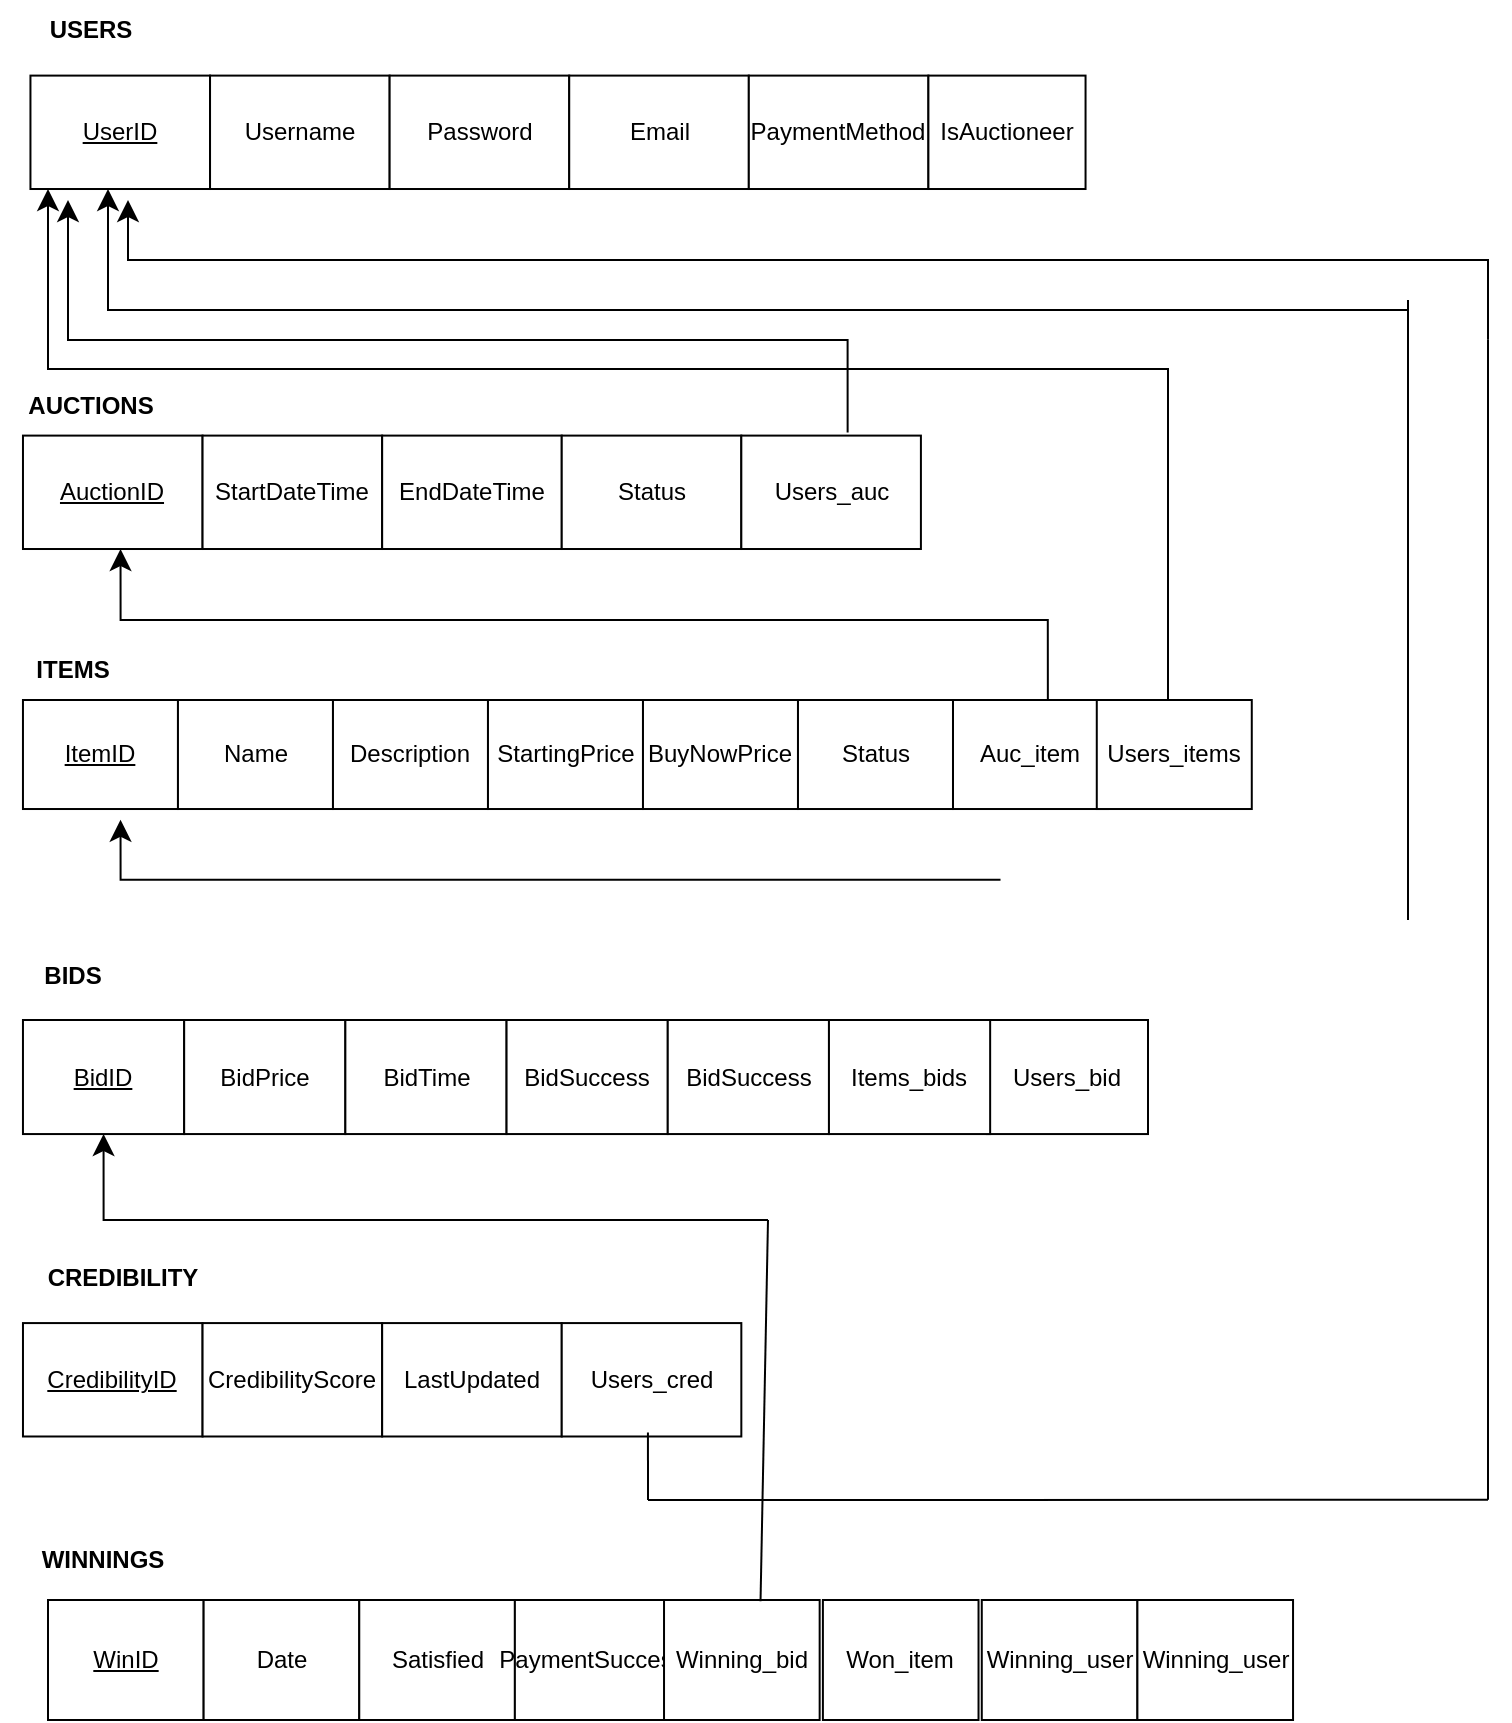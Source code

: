 <mxfile version="24.8.4">
  <diagram name="Page-1" id="BnYVNKoPdC0fC8qjrAS4">
    <mxGraphModel dx="1272" dy="807" grid="1" gridSize="10" guides="1" tooltips="1" connect="1" arrows="1" fold="1" page="1" pageScale="1" pageWidth="850" pageHeight="1100" math="0" shadow="0">
      <root>
        <mxCell id="0" />
        <mxCell id="1" parent="0" />
        <mxCell id="_s3bPg3lB8pmkuJawsRT-1" value="&lt;u&gt;UserID&lt;/u&gt;" style="rounded=0;whiteSpace=wrap;html=1;container=0;" vertex="1" parent="1">
          <mxGeometry x="41.224" y="67.802" width="89.796" height="56.703" as="geometry" />
        </mxCell>
        <mxCell id="_s3bPg3lB8pmkuJawsRT-2" value="Username" style="rounded=0;whiteSpace=wrap;html=1;container=0;" vertex="1" parent="1">
          <mxGeometry x="131.02" y="67.802" width="89.796" height="56.703" as="geometry" />
        </mxCell>
        <mxCell id="_s3bPg3lB8pmkuJawsRT-3" value="Password" style="rounded=0;whiteSpace=wrap;html=1;container=0;" vertex="1" parent="1">
          <mxGeometry x="220.816" y="67.802" width="89.796" height="56.703" as="geometry" />
        </mxCell>
        <mxCell id="_s3bPg3lB8pmkuJawsRT-4" value="Email" style="rounded=0;whiteSpace=wrap;html=1;container=0;" vertex="1" parent="1">
          <mxGeometry x="310.612" y="67.802" width="89.796" height="56.703" as="geometry" />
        </mxCell>
        <mxCell id="_s3bPg3lB8pmkuJawsRT-5" value="PaymentMethod" style="rounded=0;whiteSpace=wrap;html=1;container=0;" vertex="1" parent="1">
          <mxGeometry x="400.408" y="67.802" width="89.796" height="56.703" as="geometry" />
        </mxCell>
        <mxCell id="_s3bPg3lB8pmkuJawsRT-6" value="IsAuctioneer" style="rounded=0;whiteSpace=wrap;html=1;container=0;" vertex="1" parent="1">
          <mxGeometry x="490.204" y="67.802" width="78.571" height="56.703" as="geometry" />
        </mxCell>
        <mxCell id="_s3bPg3lB8pmkuJawsRT-7" value="&lt;b&gt;USERS&lt;/b&gt;" style="text;html=1;align=center;verticalAlign=middle;resizable=0;points=[];autosize=1;strokeColor=none;fillColor=none;container=0;" vertex="1" parent="1">
          <mxGeometry x="41.224" y="30" width="60" height="30" as="geometry" />
        </mxCell>
        <mxCell id="_s3bPg3lB8pmkuJawsRT-14" value="&lt;b&gt;ITEMS&lt;/b&gt;" style="text;html=1;align=center;verticalAlign=middle;resizable=0;points=[];autosize=1;strokeColor=none;fillColor=none;container=0;" vertex="1" parent="1">
          <mxGeometry x="32.484" y="350.0" width="60" height="30" as="geometry" />
        </mxCell>
        <mxCell id="_s3bPg3lB8pmkuJawsRT-24" value="&lt;b&gt;BIDS&lt;/b&gt;" style="text;html=1;align=center;verticalAlign=middle;resizable=0;points=[];autosize=1;strokeColor=none;fillColor=none;container=0;" vertex="1" parent="1">
          <mxGeometry x="37.483" y="502.527" width="50" height="30" as="geometry" />
        </mxCell>
        <mxCell id="_s3bPg3lB8pmkuJawsRT-25" value="&lt;u&gt;CredibilityID&lt;/u&gt;" style="rounded=0;whiteSpace=wrap;html=1;container=0;" vertex="1" parent="1">
          <mxGeometry x="37.483" y="691.538" width="89.796" height="56.703" as="geometry" />
        </mxCell>
        <mxCell id="_s3bPg3lB8pmkuJawsRT-26" value="CredibilityScore" style="rounded=0;whiteSpace=wrap;html=1;container=0;" vertex="1" parent="1">
          <mxGeometry x="127.279" y="691.538" width="89.796" height="56.703" as="geometry" />
        </mxCell>
        <mxCell id="_s3bPg3lB8pmkuJawsRT-27" value="LastUpdated" style="rounded=0;whiteSpace=wrap;html=1;container=0;" vertex="1" parent="1">
          <mxGeometry x="217.075" y="691.538" width="89.796" height="56.703" as="geometry" />
        </mxCell>
        <mxCell id="_s3bPg3lB8pmkuJawsRT-28" value="&lt;b&gt;CREDIBILITY&lt;/b&gt;" style="text;html=1;align=center;verticalAlign=middle;resizable=0;points=[];autosize=1;strokeColor=none;fillColor=none;container=0;" vertex="1" parent="1">
          <mxGeometry x="37.483" y="653.736" width="100" height="30" as="geometry" />
        </mxCell>
        <mxCell id="_s3bPg3lB8pmkuJawsRT-33" value="&lt;b&gt;WINNINGS&lt;/b&gt;" style="text;html=1;align=center;verticalAlign=middle;resizable=0;points=[];autosize=1;strokeColor=none;fillColor=none;container=0;" vertex="1" parent="1">
          <mxGeometry x="37.483" y="795.495" width="80" height="30" as="geometry" />
        </mxCell>
        <mxCell id="_s3bPg3lB8pmkuJawsRT-39" value="Users_cred" style="rounded=0;whiteSpace=wrap;html=1;container=0;" vertex="1" parent="1">
          <mxGeometry x="306.871" y="691.538" width="89.796" height="56.703" as="geometry" />
        </mxCell>
        <mxCell id="_s3bPg3lB8pmkuJawsRT-42" value="" style="group" vertex="1" connectable="0" parent="1">
          <mxGeometry x="410" y="640" height="70" as="geometry" />
        </mxCell>
        <mxCell id="_s3bPg3lB8pmkuJawsRT-37" value="" style="edgeStyle=segmentEdgeStyle;endArrow=classic;html=1;curved=0;rounded=0;endSize=8;startSize=8;entryX=0.5;entryY=1;entryDx=0;entryDy=0;" edge="1" parent="_s3bPg3lB8pmkuJawsRT-42" target="_s3bPg3lB8pmkuJawsRT-20">
          <mxGeometry width="50" height="50" relative="1" as="geometry">
            <mxPoint as="sourcePoint" />
            <mxPoint x="-37.415" y="795.969" as="targetPoint" />
          </mxGeometry>
        </mxCell>
        <mxCell id="_s3bPg3lB8pmkuJawsRT-53" value="" style="group" vertex="1" connectable="0" parent="1">
          <mxGeometry x="86.26" y="439.89" width="440" height="30" as="geometry" />
        </mxCell>
        <mxCell id="_s3bPg3lB8pmkuJawsRT-52" value="" style="edgeStyle=segmentEdgeStyle;endArrow=classic;html=1;curved=0;rounded=0;endSize=8;startSize=8;" edge="1" parent="_s3bPg3lB8pmkuJawsRT-53">
          <mxGeometry width="50" height="50" relative="1" as="geometry">
            <mxPoint x="440" y="30" as="sourcePoint" />
            <mxPoint as="targetPoint" />
          </mxGeometry>
        </mxCell>
        <mxCell id="_s3bPg3lB8pmkuJawsRT-54" value="&lt;u&gt;AuctionID&lt;/u&gt;" style="rounded=0;whiteSpace=wrap;html=1;container=0;" vertex="1" parent="1">
          <mxGeometry x="37.484" y="247.801" width="89.796" height="56.703" as="geometry" />
        </mxCell>
        <mxCell id="_s3bPg3lB8pmkuJawsRT-55" value="StartDateTime" style="rounded=0;whiteSpace=wrap;html=1;container=0;" vertex="1" parent="1">
          <mxGeometry x="127.28" y="247.801" width="89.796" height="56.703" as="geometry" />
        </mxCell>
        <mxCell id="_s3bPg3lB8pmkuJawsRT-56" value="EndDateTime" style="rounded=0;whiteSpace=wrap;html=1;container=0;" vertex="1" parent="1">
          <mxGeometry x="217.076" y="247.801" width="89.796" height="56.703" as="geometry" />
        </mxCell>
        <mxCell id="_s3bPg3lB8pmkuJawsRT-57" value="Status" style="rounded=0;whiteSpace=wrap;html=1;container=0;" vertex="1" parent="1">
          <mxGeometry x="306.872" y="247.801" width="89.796" height="56.703" as="geometry" />
        </mxCell>
        <mxCell id="_s3bPg3lB8pmkuJawsRT-58" value="&lt;b&gt;AUCTIONS&lt;/b&gt;" style="text;html=1;align=center;verticalAlign=middle;resizable=0;points=[];autosize=1;strokeColor=none;fillColor=none;container=0;" vertex="1" parent="1">
          <mxGeometry x="26.22" y="217.799" width="90" height="30" as="geometry" />
        </mxCell>
        <mxCell id="_s3bPg3lB8pmkuJawsRT-43" value="" style="edgeStyle=segmentEdgeStyle;endArrow=classic;html=1;curved=0;rounded=0;endSize=8;startSize=8;" edge="1" parent="1">
          <mxGeometry width="50" height="50" relative="1" as="geometry">
            <mxPoint x="770" y="199.89" as="sourcePoint" />
            <mxPoint x="90" y="130" as="targetPoint" />
            <Array as="points">
              <mxPoint x="770" y="160" />
              <mxPoint x="90" y="160" />
            </Array>
          </mxGeometry>
        </mxCell>
        <mxCell id="_s3bPg3lB8pmkuJawsRT-44" value="" style="endArrow=none;html=1;rounded=0;" edge="1" parent="1">
          <mxGeometry width="50" height="50" relative="1" as="geometry">
            <mxPoint x="770" y="779.89" as="sourcePoint" />
            <mxPoint x="770" y="199.89" as="targetPoint" />
          </mxGeometry>
        </mxCell>
        <mxCell id="_s3bPg3lB8pmkuJawsRT-45" value="" style="endArrow=none;html=1;rounded=0;" edge="1" parent="1">
          <mxGeometry width="50" height="50" relative="1" as="geometry">
            <mxPoint x="350" y="780" as="sourcePoint" />
            <mxPoint x="770" y="779.89" as="targetPoint" />
          </mxGeometry>
        </mxCell>
        <mxCell id="_s3bPg3lB8pmkuJawsRT-46" value="" style="endArrow=none;html=1;rounded=0;entryX=0.48;entryY=0.965;entryDx=0;entryDy=0;entryPerimeter=0;" edge="1" parent="1" target="_s3bPg3lB8pmkuJawsRT-39">
          <mxGeometry width="50" height="50" relative="1" as="geometry">
            <mxPoint x="350" y="780" as="sourcePoint" />
            <mxPoint x="420" y="749.89" as="targetPoint" />
          </mxGeometry>
        </mxCell>
        <mxCell id="_s3bPg3lB8pmkuJawsRT-65" value="" style="edgeStyle=segmentEdgeStyle;endArrow=classic;html=1;curved=0;rounded=0;endSize=8;startSize=8;exitX=0.612;exitY=-0.01;exitDx=0;exitDy=0;exitPerimeter=0;" edge="1" parent="1" source="_s3bPg3lB8pmkuJawsRT-64">
          <mxGeometry width="50" height="50" relative="1" as="geometry">
            <mxPoint x="630" y="344" as="sourcePoint" />
            <mxPoint x="86.26" y="304.5" as="targetPoint" />
            <Array as="points">
              <mxPoint x="550" y="340" />
              <mxPoint x="86" y="340" />
            </Array>
          </mxGeometry>
        </mxCell>
        <mxCell id="_s3bPg3lB8pmkuJawsRT-69" value="" style="edgeStyle=segmentEdgeStyle;endArrow=classic;html=1;curved=0;rounded=0;endSize=8;startSize=8;" edge="1" parent="1">
          <mxGeometry width="50" height="50" relative="1" as="geometry">
            <mxPoint x="730" y="185" as="sourcePoint" />
            <mxPoint x="80" y="124.51" as="targetPoint" />
            <Array as="points">
              <mxPoint x="80" y="184.51" />
            </Array>
          </mxGeometry>
        </mxCell>
        <mxCell id="_s3bPg3lB8pmkuJawsRT-71" value="" style="endArrow=none;html=1;rounded=0;" edge="1" parent="1">
          <mxGeometry width="50" height="50" relative="1" as="geometry">
            <mxPoint x="730" y="490" as="sourcePoint" />
            <mxPoint x="730" y="180" as="targetPoint" />
          </mxGeometry>
        </mxCell>
        <mxCell id="_s3bPg3lB8pmkuJawsRT-8" value="&lt;u&gt;ItemID&lt;/u&gt;" style="rounded=0;whiteSpace=wrap;html=1;container=0;" vertex="1" parent="1">
          <mxGeometry x="37.48" y="380" width="77.502" height="54.51" as="geometry" />
        </mxCell>
        <mxCell id="_s3bPg3lB8pmkuJawsRT-9" value="Name" style="rounded=0;whiteSpace=wrap;html=1;container=0;" vertex="1" parent="1">
          <mxGeometry x="114.982" y="380" width="77.502" height="54.51" as="geometry" />
        </mxCell>
        <mxCell id="_s3bPg3lB8pmkuJawsRT-10" value="Description" style="rounded=0;whiteSpace=wrap;html=1;container=0;" vertex="1" parent="1">
          <mxGeometry x="192.485" y="380" width="77.502" height="54.51" as="geometry" />
        </mxCell>
        <mxCell id="_s3bPg3lB8pmkuJawsRT-11" value="StartingPrice" style="rounded=0;whiteSpace=wrap;html=1;container=0;" vertex="1" parent="1">
          <mxGeometry x="269.987" y="380" width="77.502" height="54.51" as="geometry" />
        </mxCell>
        <mxCell id="_s3bPg3lB8pmkuJawsRT-12" value="BuyNowPrice" style="rounded=0;whiteSpace=wrap;html=1;container=0;" vertex="1" parent="1">
          <mxGeometry x="347.489" y="380" width="77.502" height="54.51" as="geometry" />
        </mxCell>
        <mxCell id="_s3bPg3lB8pmkuJawsRT-13" value="Status" style="rounded=0;whiteSpace=wrap;html=1;container=0;" vertex="1" parent="1">
          <mxGeometry x="424.992" y="380" width="77.502" height="54.51" as="geometry" />
        </mxCell>
        <mxCell id="_s3bPg3lB8pmkuJawsRT-64" value="Auc_item" style="rounded=0;whiteSpace=wrap;html=1;container=0;" vertex="1" parent="1">
          <mxGeometry x="502.498" y="380" width="77.502" height="54.51" as="geometry" />
        </mxCell>
        <mxCell id="_s3bPg3lB8pmkuJawsRT-85" value="Users_items" style="rounded=0;whiteSpace=wrap;html=1;container=0;" vertex="1" parent="1">
          <mxGeometry x="574.388" y="380" width="77.502" height="54.51" as="geometry" />
        </mxCell>
        <mxCell id="_s3bPg3lB8pmkuJawsRT-86" value="" style="endArrow=none;html=1;rounded=0;" edge="1" parent="1">
          <mxGeometry width="50" height="50" relative="1" as="geometry">
            <mxPoint x="610" y="380" as="sourcePoint" />
            <mxPoint x="610" y="220" as="targetPoint" />
          </mxGeometry>
        </mxCell>
        <mxCell id="_s3bPg3lB8pmkuJawsRT-87" value="" style="edgeStyle=segmentEdgeStyle;endArrow=classic;html=1;curved=0;rounded=0;endSize=8;startSize=8;" edge="1" parent="1">
          <mxGeometry width="50" height="50" relative="1" as="geometry">
            <mxPoint x="610" y="220" as="sourcePoint" />
            <mxPoint x="50" y="124.51" as="targetPoint" />
            <Array as="points">
              <mxPoint x="50" y="214.51" />
            </Array>
          </mxGeometry>
        </mxCell>
        <mxCell id="_s3bPg3lB8pmkuJawsRT-88" value="Users_auc" style="rounded=0;whiteSpace=wrap;html=1;container=0;" vertex="1" parent="1">
          <mxGeometry x="396.662" y="247.801" width="89.796" height="56.703" as="geometry" />
        </mxCell>
        <mxCell id="_s3bPg3lB8pmkuJawsRT-89" value="" style="edgeStyle=segmentEdgeStyle;endArrow=classic;html=1;curved=0;rounded=0;endSize=8;startSize=8;exitX=0.592;exitY=-0.027;exitDx=0;exitDy=0;exitPerimeter=0;" edge="1" parent="1" source="_s3bPg3lB8pmkuJawsRT-88">
          <mxGeometry width="50" height="50" relative="1" as="geometry">
            <mxPoint x="450" y="240" as="sourcePoint" />
            <mxPoint x="60" y="130" as="targetPoint" />
            <Array as="points">
              <mxPoint x="450" y="200" />
              <mxPoint x="60" y="200" />
            </Array>
          </mxGeometry>
        </mxCell>
        <mxCell id="_s3bPg3lB8pmkuJawsRT-97" value="" style="group" vertex="1" connectable="0" parent="1">
          <mxGeometry x="50" y="830" width="622.52" height="60" as="geometry" />
        </mxCell>
        <mxCell id="_s3bPg3lB8pmkuJawsRT-29" value="&lt;u&gt;WinID&lt;/u&gt;" style="rounded=0;whiteSpace=wrap;html=1;container=0;" vertex="1" parent="_s3bPg3lB8pmkuJawsRT-97">
          <mxGeometry width="77.814" height="60" as="geometry" />
        </mxCell>
        <mxCell id="_s3bPg3lB8pmkuJawsRT-30" value="Date" style="rounded=0;whiteSpace=wrap;html=1;container=0;" vertex="1" parent="_s3bPg3lB8pmkuJawsRT-97">
          <mxGeometry x="77.814" width="77.814" height="60" as="geometry" />
        </mxCell>
        <mxCell id="_s3bPg3lB8pmkuJawsRT-31" value="Satisfied" style="rounded=0;whiteSpace=wrap;html=1;container=0;" vertex="1" parent="_s3bPg3lB8pmkuJawsRT-97">
          <mxGeometry x="155.628" width="77.814" height="60" as="geometry" />
        </mxCell>
        <mxCell id="_s3bPg3lB8pmkuJawsRT-32" value="PaymentSuccess" style="rounded=0;whiteSpace=wrap;html=1;container=0;" vertex="1" parent="_s3bPg3lB8pmkuJawsRT-97">
          <mxGeometry x="233.442" width="77.814" height="60" as="geometry" />
        </mxCell>
        <mxCell id="_s3bPg3lB8pmkuJawsRT-34" value="Winning_bid" style="rounded=0;whiteSpace=wrap;html=1;container=0;" vertex="1" parent="_s3bPg3lB8pmkuJawsRT-97">
          <mxGeometry x="308.013" width="77.814" height="60" as="geometry" />
        </mxCell>
        <mxCell id="_s3bPg3lB8pmkuJawsRT-48" value="Won_item" style="rounded=0;whiteSpace=wrap;html=1;container=0;" vertex="1" parent="_s3bPg3lB8pmkuJawsRT-97">
          <mxGeometry x="387.451" width="77.814" height="60" as="geometry" />
        </mxCell>
        <mxCell id="_s3bPg3lB8pmkuJawsRT-74" value="Winning_user" style="rounded=0;whiteSpace=wrap;html=1;container=0;" vertex="1" parent="_s3bPg3lB8pmkuJawsRT-97">
          <mxGeometry x="466.889" width="77.814" height="60" as="geometry" />
        </mxCell>
        <mxCell id="_s3bPg3lB8pmkuJawsRT-95" value="Winning_user" style="rounded=0;whiteSpace=wrap;html=1;container=0;" vertex="1" parent="_s3bPg3lB8pmkuJawsRT-97">
          <mxGeometry x="544.706" width="77.814" height="60" as="geometry" />
        </mxCell>
        <mxCell id="_s3bPg3lB8pmkuJawsRT-99" value="" style="endArrow=none;html=1;rounded=0;exitX=0.62;exitY=0.011;exitDx=0;exitDy=0;exitPerimeter=0;" edge="1" parent="1" source="_s3bPg3lB8pmkuJawsRT-34">
          <mxGeometry width="50" height="50" relative="1" as="geometry">
            <mxPoint x="440" y="710" as="sourcePoint" />
            <mxPoint x="410" y="640" as="targetPoint" />
          </mxGeometry>
        </mxCell>
        <mxCell id="_s3bPg3lB8pmkuJawsRT-100" value="" style="group" vertex="1" connectable="0" parent="1">
          <mxGeometry x="37.48" y="540" width="562.52" height="57.03" as="geometry" />
        </mxCell>
        <mxCell id="_s3bPg3lB8pmkuJawsRT-20" value="&lt;u&gt;BidID&lt;/u&gt;" style="rounded=0;whiteSpace=wrap;html=1;container=0;" vertex="1" parent="_s3bPg3lB8pmkuJawsRT-100">
          <mxGeometry width="80.599" height="57.03" as="geometry" />
        </mxCell>
        <mxCell id="_s3bPg3lB8pmkuJawsRT-21" value="BidPrice" style="rounded=0;whiteSpace=wrap;html=1;container=0;" vertex="1" parent="_s3bPg3lB8pmkuJawsRT-100">
          <mxGeometry x="80.599" width="80.599" height="57.03" as="geometry" />
        </mxCell>
        <mxCell id="_s3bPg3lB8pmkuJawsRT-22" value="BidTime" style="rounded=0;whiteSpace=wrap;html=1;container=0;" vertex="1" parent="_s3bPg3lB8pmkuJawsRT-100">
          <mxGeometry x="161.199" width="80.599" height="57.03" as="geometry" />
        </mxCell>
        <mxCell id="_s3bPg3lB8pmkuJawsRT-23" value="BidSuccess" style="rounded=0;whiteSpace=wrap;html=1;container=0;" vertex="1" parent="_s3bPg3lB8pmkuJawsRT-100">
          <mxGeometry x="241.798" width="80.599" height="57.03" as="geometry" />
        </mxCell>
        <mxCell id="_s3bPg3lB8pmkuJawsRT-68" value="Users_bid" style="rounded=0;whiteSpace=wrap;html=1;container=0;" vertex="1" parent="_s3bPg3lB8pmkuJawsRT-100">
          <mxGeometry x="481.921" width="80.599" height="57.03" as="geometry" />
        </mxCell>
        <mxCell id="_s3bPg3lB8pmkuJawsRT-90" value="BidSuccess" style="rounded=0;whiteSpace=wrap;html=1;container=0;" vertex="1" parent="_s3bPg3lB8pmkuJawsRT-100">
          <mxGeometry x="322.402" width="80.599" height="57.03" as="geometry" />
        </mxCell>
        <mxCell id="_s3bPg3lB8pmkuJawsRT-94" value="Items_bids" style="rounded=0;whiteSpace=wrap;html=1;container=0;" vertex="1" parent="_s3bPg3lB8pmkuJawsRT-100">
          <mxGeometry x="402.996" width="80.599" height="57.03" as="geometry" />
        </mxCell>
      </root>
    </mxGraphModel>
  </diagram>
</mxfile>
